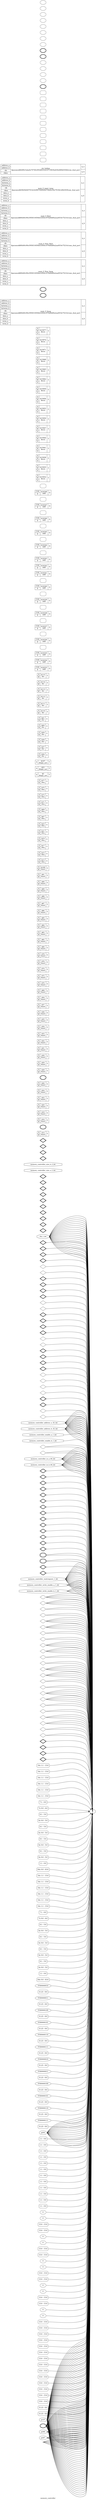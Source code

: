 digraph "memory_controller" {
label="memory_controller";
rankdir="LR";
remincross=true;
0n31 [ shape=octagon, label="clk_1_bit", color="black", fontcolor="black" ];
0n32 [ shape=diamond, label="main_0_Imag_address_a_6_bit", color="black", fontcolor="black" ];
0n33 [ shape=diamond, label="main_0_Imag_address_b_6_bit", color="black", fontcolor="black" ];
0n34 [ shape=diamond, label="main_0_Imag_in_a_16_bit", color="black", fontcolor="black" ];
0n35 [ shape=diamond, label="main_0_Imag_in_b_16_bit", color="black", fontcolor="black" ];
0n36 [ shape=diamond, label="main_0_Imag_out_a_16_bit", color="black", fontcolor="black" ];
0n37 [ shape=diamond, label="main_0_Imag_out_b_16_bit", color="black", fontcolor="black" ];
0n38 [ shape=diamond, label="main_0_Imag_write_enable_a_1_bit", color="black", fontcolor="black" ];
0n39 [ shape=diamond, label="main_0_Imag_write_enable_b_1_bit", color="black", fontcolor="black" ];
0n40 [ shape=diamond, label="main_0_New_Imag_address_a_6_bit", color="black", fontcolor="black" ];
0n41 [ shape=diamond, label="main_0_New_Imag_address_b_6_bit", color="black", fontcolor="black" ];
0n42 [ shape=diamond, label="main_0_New_Imag_in_a_16_bit", color="black", fontcolor="black" ];
0n43 [ shape=diamond, label="main_0_New_Imag_in_b_16_bit", color="black", fontcolor="black" ];
0n44 [ shape=diamond, label="main_0_New_Imag_out_a_16_bit", color="black", fontcolor="black" ];
0n45 [ shape=diamond, label="main_0_New_Imag_out_b_16_bit", color="black", fontcolor="black" ];
0n46 [ shape=diamond, label="main_0_New_Imag_write_enable_a_1_bit", color="black", fontcolor="black" ];
0n47 [ shape=diamond, label="main_0_New_Imag_write_enable_b_1_bit", color="black", fontcolor="black" ];
0n48 [ shape=diamond, label="main_0_New_Real_address_a_6_bit", color="black", fontcolor="black" ];
0n49 [ shape=diamond, label="main_0_New_Real_address_b_6_bit", color="black", fontcolor="black" ];
0n50 [ shape=diamond, label="main_0_New_Real_in_a_16_bit", color="black", fontcolor="black" ];
0n51 [ shape=diamond, label="main_0_New_Real_in_b_16_bit", color="black", fontcolor="black" ];
0n52 [ shape=diamond, label="main_0_New_Real_out_a_16_bit", color="black", fontcolor="black" ];
0n53 [ shape=diamond, label="main_0_New_Real_out_b_16_bit", color="black", fontcolor="black" ];
0n54 [ shape=diamond, label="main_0_New_Real_write_enable_a_1_bit", color="black", fontcolor="black" ];
0n55 [ shape=diamond, label="main_0_New_Real_write_enable_b_1_bit", color="black", fontcolor="black" ];
0n56 [ shape=diamond, label="main_0_Real_address_a_6_bit", color="black", fontcolor="black" ];
0n57 [ shape=diamond, label="main_0_Real_address_b_6_bit", color="black", fontcolor="black" ];
0n58 [ shape=diamond, label="main_0_Real_in_a_16_bit", color="black", fontcolor="black" ];
0n59 [ shape=diamond, label="main_0_Real_in_b_16_bit", color="black", fontcolor="black" ];
0n60 [ shape=diamond, label="main_0_Real_out_a_16_bit", color="black", fontcolor="black" ];
0n61 [ shape=diamond, label="main_0_Real_out_b_16_bit", color="black", fontcolor="black" ];
0n62 [ shape=diamond, label="main_0_Real_write_enable_a_1_bit", color="black", fontcolor="black" ];
0n63 [ shape=diamond, label="main_0_Real_write_enable_b_1_bit", color="black", fontcolor="black" ];
0n64 [ shape=diamond, label="main_0_input_temp_address_a_1_bit", color="black", fontcolor="black" ];
0n65 [ shape=diamond, label="main_0_input_temp_address_b_1_bit", color="black", fontcolor="black" ];
0n66 [ shape=diamond, label="main_0_input_temp_in_a_16_bit", color="black", fontcolor="black" ];
0n67 [ shape=diamond, label="main_0_input_temp_in_b_16_bit", color="black", fontcolor="black" ];
0n68 [ shape=diamond, label="main_0_input_temp_out_a_16_bit", color="black", fontcolor="black" ];
0n69 [ shape=diamond, label="main_0_input_temp_out_b_16_bit", color="black", fontcolor="black" ];
0n70 [ shape=diamond, label="main_0_input_temp_write_enable_a_1_bit", color="black", fontcolor="black" ];
0n71 [ shape=diamond, label="main_0_input_temp_write_enable_b_1_bit", color="black", fontcolor="black" ];
0n72 [ shape=octagon, label="memory_controller_address_a_32_bit", color="black", fontcolor="black" ];
0n73 [ shape=octagon, label="memory_controller_address_b_32_bit", color="black", fontcolor="black" ];
0n74 [ shape=octagon, label="memory_controller_enable_a_1_bit", color="black", fontcolor="black" ];
0n75 [ shape=octagon, label="memory_controller_enable_b_1_bit", color="black", fontcolor="black" ];
0n76 [ shape=diamond, label="memory_controller_enable_reg_a_1_bit", color="black", fontcolor="black" ];
0n77 [ shape=diamond, label="memory_controller_enable_reg_b_1_bit", color="black", fontcolor="black" ];
0n78 [ shape=octagon, label="memory_controller_in_a_64_bit", color="black", fontcolor="black" ];
0n79 [ shape=octagon, label="memory_controller_in_b_64_bit", color="black", fontcolor="black" ];
0n80 [ shape=diamond, label="memory_controller_main_0_Imag_out_a_16_bit", color="black", fontcolor="black" ];
0n81 [ shape=diamond, label="memory_controller_main_0_Imag_out_b_16_bit", color="black", fontcolor="black" ];
0n82 [ shape=diamond, label="memory_controller_main_0_New_Imag_out_a_16_bit", color="black", fontcolor="black" ];
0n83 [ shape=diamond, label="memory_controller_main_0_New_Imag_out_b_16_bit", color="black", fontcolor="black" ];
0n84 [ shape=diamond, label="memory_controller_main_0_New_Real_out_a_16_bit", color="black", fontcolor="black" ];
0n85 [ shape=diamond, label="memory_controller_main_0_New_Real_out_b_16_bit", color="black", fontcolor="black" ];
0n86 [ shape=diamond, label="memory_controller_main_0_Real_out_a_16_bit", color="black", fontcolor="black" ];
0n87 [ shape=diamond, label="memory_controller_main_0_Real_out_b_16_bit", color="black", fontcolor="black" ];
0n88 [ shape=diamond, label="memory_controller_main_0_input_temp_out_a_16_bit", color="black", fontcolor="black" ];
0n89 [ shape=diamond, label="memory_controller_main_0_input_temp_out_b_16_bit", color="black", fontcolor="black" ];
0n90 [ shape=diamond, label="memory_controller_out_a_64_bit", color="black", fontcolor="black" ];
0n91 [ shape=diamond, label="memory_controller_out_b_64_bit", color="black", fontcolor="black" ];
0n92 [ shape=diamond, label="memory_controller_out_prev_a_64_bit", color="black", fontcolor="black" ];
0n93 [ shape=diamond, label="memory_controller_out_prev_b_64_bit", color="black", fontcolor="black" ];
0n94 [ shape=octagon, label="memory_controller_out_reg_a_64_bit", color="black", fontcolor="black" ];
0n95 [ shape=octagon, label="memory_controller_out_reg_b_64_bit", color="black", fontcolor="black" ];
0n96 [ shape=diamond, label="memory_controller_sin_lookup_out_a_16_bit", color="black", fontcolor="black" ];
0n97 [ shape=diamond, label="memory_controller_sin_lookup_out_b_16_bit", color="black", fontcolor="black" ];
0n98 [ shape=octagon, label="memory_controller_size_a_2_bit", color="black", fontcolor="black" ];
0n99 [ shape=octagon, label="memory_controller_size_b_2_bit", color="black", fontcolor="black" ];
0n100 [ shape=octagon, label="memory_controller_waitrequest_1_bit", color="black", fontcolor="black" ];
0n101 [ shape=octagon, label="memory_controller_write_enable_a_1_bit", color="black", fontcolor="black" ];
0n102 [ shape=octagon, label="memory_controller_write_enable_b_1_bit", color="black", fontcolor="black" ];
0n103 [ shape=diamond, label="select_main_0_Imag_a_1_bit", color="black", fontcolor="black" ];
0n104 [ shape=diamond, label="select_main_0_Imag_b_1_bit", color="black", fontcolor="black" ];
0n105 [ shape=diamond, label="select_main_0_Imag_reg_a_2_bit", color="black", fontcolor="black" ];
0n106 [ shape=diamond, label="select_main_0_Imag_reg_b_2_bit", color="black", fontcolor="black" ];
0n107 [ shape=diamond, label="select_main_0_New_Imag_a_1_bit", color="black", fontcolor="black" ];
0n108 [ shape=diamond, label="select_main_0_New_Imag_b_1_bit", color="black", fontcolor="black" ];
0n109 [ shape=diamond, label="select_main_0_New_Imag_reg_a_2_bit", color="black", fontcolor="black" ];
0n110 [ shape=diamond, label="select_main_0_New_Imag_reg_b_2_bit", color="black", fontcolor="black" ];
0n111 [ shape=diamond, label="select_main_0_New_Real_a_1_bit", color="black", fontcolor="black" ];
0n112 [ shape=diamond, label="select_main_0_New_Real_b_1_bit", color="black", fontcolor="black" ];
0n113 [ shape=diamond, label="select_main_0_New_Real_reg_a_2_bit", color="black", fontcolor="black" ];
0n114 [ shape=diamond, label="select_main_0_New_Real_reg_b_2_bit", color="black", fontcolor="black" ];
0n115 [ shape=diamond, label="select_main_0_Real_a_1_bit", color="black", fontcolor="black" ];
0n116 [ shape=diamond, label="select_main_0_Real_b_1_bit", color="black", fontcolor="black" ];
0n117 [ shape=diamond, label="select_main_0_Real_reg_a_2_bit", color="black", fontcolor="black" ];
0n118 [ shape=diamond, label="select_main_0_Real_reg_b_2_bit", color="black", fontcolor="black" ];
0n119 [ shape=diamond, label="select_main_0_input_temp_a_1_bit", color="black", fontcolor="black" ];
0n120 [ shape=diamond, label="select_main_0_input_temp_b_1_bit", color="black", fontcolor="black" ];
0n121 [ shape=diamond, label="select_main_0_input_temp_reg_a_2_bit", color="black", fontcolor="black" ];
0n122 [ shape=diamond, label="select_main_0_input_temp_reg_b_2_bit", color="black", fontcolor="black" ];
0n123 [ shape=diamond, label="select_sin_lookup_a_1_bit", color="black", fontcolor="black" ];
0n124 [ shape=diamond, label="select_sin_lookup_b_1_bit", color="black", fontcolor="black" ];
0n125 [ shape=diamond, label="select_sin_lookup_reg_a_2_bit", color="black", fontcolor="black" ];
0n126 [ shape=diamond, label="select_sin_lookup_reg_b_2_bit", color="black", fontcolor="black" ];
0n127 [ shape=diamond, label="sin_lookup_address_a_7_bit", color="black", fontcolor="black" ];
0n128 [ shape=diamond, label="sin_lookup_address_b_7_bit", color="black", fontcolor="black" ];
0n129 [ shape=diamond, label="sin_lookup_in_a_16_bit", color="black", fontcolor="black" ];
0n130 [ shape=diamond, label="sin_lookup_in_b_16_bit", color="black", fontcolor="black" ];
0n131 [ shape=diamond, label="sin_lookup_out_a_16_bit", color="black", fontcolor="black" ];
0n132 [ shape=diamond, label="sin_lookup_out_b_16_bit", color="black", fontcolor="black" ];
0n133 [ shape=diamond, label="tag_a_9_bit", color="black", fontcolor="black" ];
0n134 [ shape=diamond, label="tag_b_9_bit", color="black", fontcolor="black" ];
0c138 [ shape=record, label="{{<0p135> A|<0p136> B}|$14\n$and|{<0p137> Y}}" ];
0x0 [ shape=record, style=rounded, label="<0s15> 16x 1:1 - 15:0 " ];
0x0:e -> 0c138:0p135:w [arrowhead=odiamond, arrowtail=odiamond, dir=both, color="black", style="setlinewidth(3)", label=""];
0c139 [ shape=record, label="{{<0p135> A|<0p136> B}|$16\n$and|{<0p137> Y}}" ];
0x1 [ shape=record, style=rounded, label="<0s15> 16x 1:1 - 15:0 " ];
0x1:e -> 0c139:0p135:w [arrowhead=odiamond, arrowtail=odiamond, dir=both, color="black", style="setlinewidth(3)", label=""];
0c140 [ shape=record, label="{{<0p135> A|<0p136> B}|$18\n$and|{<0p137> Y}}" ];
0x2 [ shape=record, style=rounded, label="<0s15> 16x 1:1 - 15:0 " ];
0x2:e -> 0c140:0p135:w [arrowhead=odiamond, arrowtail=odiamond, dir=both, color="black", style="setlinewidth(3)", label=""];
0c141 [ shape=record, label="{{<0p135> A|<0p136> B}|$20\n$and|{<0p137> Y}}" ];
0x3 [ shape=record, style=rounded, label="<0s15> 16x 1:1 - 15:0 " ];
0x3:e -> 0c141:0p135:w [arrowhead=odiamond, arrowtail=odiamond, dir=both, color="black", style="setlinewidth(3)", label=""];
0c142 [ shape=record, label="{{<0p135> A|<0p136> B}|$22\n$and|{<0p137> Y}}" ];
0x4 [ shape=record, style=rounded, label="<0s15> 16x 1:1 - 15:0 " ];
0x4:e -> 0c142:0p135:w [arrowhead=odiamond, arrowtail=odiamond, dir=both, color="black", style="setlinewidth(3)", label=""];
0c143 [ shape=record, label="{{<0p135> A|<0p136> B}|$24\n$and|{<0p137> Y}}" ];
0x5 [ shape=record, style=rounded, label="<0s15> 16x 1:1 - 15:0 " ];
0x5:e -> 0c143:0p135:w [arrowhead=odiamond, arrowtail=odiamond, dir=both, color="black", style="setlinewidth(3)", label=""];
0c144 [ shape=record, label="{{<0p135> A|<0p136> B}|$26\n$and|{<0p137> Y}}" ];
0x6 [ shape=record, style=rounded, label="<0s0> 7:1 - 6:0 " ];
0x6:e -> 0c144:0p135:w [arrowhead=odiamond, arrowtail=odiamond, dir=both, color="black", style="setlinewidth(3)", label=""];
0x7 [ shape=record, style=rounded, label="<0s6> 7x 0:0 - 6:0 " ];
0x7:e -> 0c144:0p136:w [arrowhead=odiamond, arrowtail=odiamond, dir=both, color="black", style="setlinewidth(3)", label=""];
0c145 [ shape=record, label="{{<0p135> A|<0p136> B}|$28\n$and|{<0p137> Y}}" ];
0x8 [ shape=record, style=rounded, label="<0s0> 6:1 - 5:0 " ];
0x8:e -> 0c145:0p135:w [arrowhead=odiamond, arrowtail=odiamond, dir=both, color="black", style="setlinewidth(3)", label=""];
0x9 [ shape=record, style=rounded, label="<0s5> 6x 0:0 - 5:0 " ];
0x9:e -> 0c145:0p136:w [arrowhead=odiamond, arrowtail=odiamond, dir=both, color="black", style="setlinewidth(3)", label=""];
0c146 [ shape=record, label="{{<0p135> A|<0p136> B}|$29\n$and|{<0p137> Y}}" ];
0c147 [ shape=record, label="{{<0p135> A|<0p136> B}|$30\n$and|{<0p137> Y}}" ];
0x10 [ shape=record, style=rounded, label="<0s0> 6:1 - 5:0 " ];
0x10:e -> 0c147:0p135:w [arrowhead=odiamond, arrowtail=odiamond, dir=both, color="black", style="setlinewidth(3)", label=""];
0x11 [ shape=record, style=rounded, label="<0s5> 6x 0:0 - 5:0 " ];
0x11:e -> 0c147:0p136:w [arrowhead=odiamond, arrowtail=odiamond, dir=both, color="black", style="setlinewidth(3)", label=""];
0c148 [ shape=record, label="{{<0p135> A|<0p136> B}|$31\n$and|{<0p137> Y}}" ];
0c149 [ shape=record, label="{{<0p135> A|<0p136> B}|$32\n$and|{<0p137> Y}}" ];
0x12 [ shape=record, style=rounded, label="<0s0> 6:1 - 5:0 " ];
0x12:e -> 0c149:0p135:w [arrowhead=odiamond, arrowtail=odiamond, dir=both, color="black", style="setlinewidth(3)", label=""];
0x13 [ shape=record, style=rounded, label="<0s5> 6x 0:0 - 5:0 " ];
0x13:e -> 0c149:0p136:w [arrowhead=odiamond, arrowtail=odiamond, dir=both, color="black", style="setlinewidth(3)", label=""];
0c150 [ shape=record, label="{{<0p135> A|<0p136> B}|$33\n$and|{<0p137> Y}}" ];
0c151 [ shape=record, label="{{<0p135> A|<0p136> B}|$34\n$and|{<0p137> Y}}" ];
0x14 [ shape=record, style=rounded, label="<0s0> 6:1 - 5:0 " ];
0x14:e -> 0c151:0p135:w [arrowhead=odiamond, arrowtail=odiamond, dir=both, color="black", style="setlinewidth(3)", label=""];
0x15 [ shape=record, style=rounded, label="<0s5> 6x 0:0 - 5:0 " ];
0x15:e -> 0c151:0p136:w [arrowhead=odiamond, arrowtail=odiamond, dir=both, color="black", style="setlinewidth(3)", label=""];
0c152 [ shape=record, label="{{<0p135> A|<0p136> B}|$35\n$and|{<0p137> Y}}" ];
0c153 [ shape=record, label="{{<0p135> A|<0p136> B}|$36\n$and|{<0p137> Y}}" ];
0x16 [ shape=record, style=rounded, label="<0s0> 1:1 - 0:0 " ];
0x16:e -> 0c153:0p135:w [arrowhead=odiamond, arrowtail=odiamond, dir=both, color="black", label=""];
0c154 [ shape=record, label="{{<0p135> A|<0p136> B}|$37\n$and|{<0p137> Y}}" ];
0c155 [ shape=record, label="{{<0p135> A|<0p136> B}|$54\n$and|{<0p137> Y}}" ];
0x17 [ shape=record, style=rounded, label="<0s63> 64x 0:0 - 63:0 " ];
0x17:e -> 0c155:0p136:w [arrowhead=odiamond, arrowtail=odiamond, dir=both, color="black", style="setlinewidth(3)", label=""];
0c156 [ shape=record, label="{{<0p135> A|<0p136> B}|$68\n$and|{<0p137> Y}}" ];
0x18 [ shape=record, style=rounded, label="<0s15> 16x 1:1 - 15:0 " ];
0x18:e -> 0c156:0p135:w [arrowhead=odiamond, arrowtail=odiamond, dir=both, color="black", style="setlinewidth(3)", label=""];
0c157 [ shape=record, label="{{<0p135> A|<0p136> B}|$70\n$and|{<0p137> Y}}" ];
0x19 [ shape=record, style=rounded, label="<0s15> 16x 1:1 - 15:0 " ];
0x19:e -> 0c157:0p135:w [arrowhead=odiamond, arrowtail=odiamond, dir=both, color="black", style="setlinewidth(3)", label=""];
0c158 [ shape=record, label="{{<0p135> A|<0p136> B}|$72\n$and|{<0p137> Y}}" ];
0x20 [ shape=record, style=rounded, label="<0s15> 16x 1:1 - 15:0 " ];
0x20:e -> 0c158:0p135:w [arrowhead=odiamond, arrowtail=odiamond, dir=both, color="black", style="setlinewidth(3)", label=""];
0c159 [ shape=record, label="{{<0p135> A|<0p136> B}|$74\n$and|{<0p137> Y}}" ];
0x21 [ shape=record, style=rounded, label="<0s15> 16x 1:1 - 15:0 " ];
0x21:e -> 0c159:0p135:w [arrowhead=odiamond, arrowtail=odiamond, dir=both, color="black", style="setlinewidth(3)", label=""];
0c160 [ shape=record, label="{{<0p135> A|<0p136> B}|$76\n$and|{<0p137> Y}}" ];
0x22 [ shape=record, style=rounded, label="<0s15> 16x 1:1 - 15:0 " ];
0x22:e -> 0c160:0p135:w [arrowhead=odiamond, arrowtail=odiamond, dir=both, color="black", style="setlinewidth(3)", label=""];
0c161 [ shape=record, label="{{<0p135> A|<0p136> B}|$78\n$and|{<0p137> Y}}" ];
0x23 [ shape=record, style=rounded, label="<0s15> 16x 1:1 - 15:0 " ];
0x23:e -> 0c161:0p135:w [arrowhead=odiamond, arrowtail=odiamond, dir=both, color="black", style="setlinewidth(3)", label=""];
0c162 [ shape=record, label="{{<0p135> A|<0p136> B}|$80\n$and|{<0p137> Y}}" ];
0x24 [ shape=record, style=rounded, label="<0s0> 7:1 - 6:0 " ];
0x24:e -> 0c162:0p135:w [arrowhead=odiamond, arrowtail=odiamond, dir=both, color="black", style="setlinewidth(3)", label=""];
0x25 [ shape=record, style=rounded, label="<0s6> 7x 0:0 - 6:0 " ];
0x25:e -> 0c162:0p136:w [arrowhead=odiamond, arrowtail=odiamond, dir=both, color="black", style="setlinewidth(3)", label=""];
0c163 [ shape=record, label="{{<0p135> A|<0p136> B}|$82\n$and|{<0p137> Y}}" ];
0x26 [ shape=record, style=rounded, label="<0s0> 6:1 - 5:0 " ];
0x26:e -> 0c163:0p135:w [arrowhead=odiamond, arrowtail=odiamond, dir=both, color="black", style="setlinewidth(3)", label=""];
0x27 [ shape=record, style=rounded, label="<0s5> 6x 0:0 - 5:0 " ];
0x27:e -> 0c163:0p136:w [arrowhead=odiamond, arrowtail=odiamond, dir=both, color="black", style="setlinewidth(3)", label=""];
0c164 [ shape=record, label="{{<0p135> A|<0p136> B}|$83\n$and|{<0p137> Y}}" ];
0c165 [ shape=record, label="{{<0p135> A|<0p136> B}|$84\n$and|{<0p137> Y}}" ];
0x28 [ shape=record, style=rounded, label="<0s0> 6:1 - 5:0 " ];
0x28:e -> 0c165:0p135:w [arrowhead=odiamond, arrowtail=odiamond, dir=both, color="black", style="setlinewidth(3)", label=""];
0x29 [ shape=record, style=rounded, label="<0s5> 6x 0:0 - 5:0 " ];
0x29:e -> 0c165:0p136:w [arrowhead=odiamond, arrowtail=odiamond, dir=both, color="black", style="setlinewidth(3)", label=""];
0c166 [ shape=record, label="{{<0p135> A|<0p136> B}|$85\n$and|{<0p137> Y}}" ];
0c167 [ shape=record, label="{{<0p135> A|<0p136> B}|$86\n$and|{<0p137> Y}}" ];
0x30 [ shape=record, style=rounded, label="<0s0> 6:1 - 5:0 " ];
0x30:e -> 0c167:0p135:w [arrowhead=odiamond, arrowtail=odiamond, dir=both, color="black", style="setlinewidth(3)", label=""];
0x31 [ shape=record, style=rounded, label="<0s5> 6x 0:0 - 5:0 " ];
0x31:e -> 0c167:0p136:w [arrowhead=odiamond, arrowtail=odiamond, dir=both, color="black", style="setlinewidth(3)", label=""];
0c168 [ shape=record, label="{{<0p135> A|<0p136> B}|$87\n$and|{<0p137> Y}}" ];
0c169 [ shape=record, label="{{<0p135> A|<0p136> B}|$88\n$and|{<0p137> Y}}" ];
0x32 [ shape=record, style=rounded, label="<0s0> 6:1 - 5:0 " ];
0x32:e -> 0c169:0p135:w [arrowhead=odiamond, arrowtail=odiamond, dir=both, color="black", style="setlinewidth(3)", label=""];
0x33 [ shape=record, style=rounded, label="<0s5> 6x 0:0 - 5:0 " ];
0x33:e -> 0c169:0p136:w [arrowhead=odiamond, arrowtail=odiamond, dir=both, color="black", style="setlinewidth(3)", label=""];
0c170 [ shape=record, label="{{<0p135> A|<0p136> B}|$89\n$and|{<0p137> Y}}" ];
0c171 [ shape=record, label="{{<0p135> A|<0p136> B}|$90\n$and|{<0p137> Y}}" ];
0x34 [ shape=record, style=rounded, label="<0s0> 1:1 - 0:0 " ];
0x34:e -> 0c171:0p135:w [arrowhead=odiamond, arrowtail=odiamond, dir=both, color="black", label=""];
0c172 [ shape=record, label="{{<0p135> A|<0p136> B}|$91\n$and|{<0p137> Y}}" ];
0c173 [ shape=record, label="{{<0p135> A|<0p136> B}|$108\n$and|{<0p137> Y}}" ];
0x35 [ shape=record, style=rounded, label="<0s63> 64x 0:0 - 63:0 " ];
0x35:e -> 0c173:0p136:w [arrowhead=odiamond, arrowtail=odiamond, dir=both, color="black", style="setlinewidth(3)", label=""];
0v37 [ label="9'000000010" ];
0c174 [ shape=record, label="{{<0p135> A|<0p136> B}|$13\n$eq|{<0p137> Y}}" ];
0x36 [ shape=record, style=rounded, label="<0s0> 31:23 - 8:0 " ];
0x36:e -> 0c174:0p135:w [arrowhead=odiamond, arrowtail=odiamond, dir=both, color="black", style="setlinewidth(3)", label=""];
0v39 [ label="9'000000011" ];
0c175 [ shape=record, label="{{<0p135> A|<0p136> B}|$15\n$eq|{<0p137> Y}}" ];
0x38 [ shape=record, style=rounded, label="<0s0> 31:23 - 8:0 " ];
0x38:e -> 0c175:0p135:w [arrowhead=odiamond, arrowtail=odiamond, dir=both, color="black", style="setlinewidth(3)", label=""];
0v41 [ label="9'000000100" ];
0c176 [ shape=record, label="{{<0p135> A|<0p136> B}|$17\n$eq|{<0p137> Y}}" ];
0x40 [ shape=record, style=rounded, label="<0s0> 31:23 - 8:0 " ];
0x40:e -> 0c176:0p135:w [arrowhead=odiamond, arrowtail=odiamond, dir=both, color="black", style="setlinewidth(3)", label=""];
0v43 [ label="9'000000101" ];
0c177 [ shape=record, label="{{<0p135> A|<0p136> B}|$19\n$eq|{<0p137> Y}}" ];
0x42 [ shape=record, style=rounded, label="<0s0> 31:23 - 8:0 " ];
0x42:e -> 0c177:0p135:w [arrowhead=odiamond, arrowtail=odiamond, dir=both, color="black", style="setlinewidth(3)", label=""];
0v45 [ label="9'000000110" ];
0c178 [ shape=record, label="{{<0p135> A|<0p136> B}|$21\n$eq|{<0p137> Y}}" ];
0x44 [ shape=record, style=rounded, label="<0s0> 31:23 - 8:0 " ];
0x44:e -> 0c178:0p135:w [arrowhead=odiamond, arrowtail=odiamond, dir=both, color="black", style="setlinewidth(3)", label=""];
0v47 [ label="9'000000111" ];
0c179 [ shape=record, label="{{<0p135> A|<0p136> B}|$23\n$eq|{<0p137> Y}}" ];
0x46 [ shape=record, style=rounded, label="<0s0> 31:23 - 8:0 " ];
0x46:e -> 0c179:0p135:w [arrowhead=odiamond, arrowtail=odiamond, dir=both, color="black", style="setlinewidth(3)", label=""];
0v49 [ label="9'000000010" ];
0c180 [ shape=record, label="{{<0p135> A|<0p136> B}|$67\n$eq|{<0p137> Y}}" ];
0x48 [ shape=record, style=rounded, label="<0s0> 31:23 - 8:0 " ];
0x48:e -> 0c180:0p135:w [arrowhead=odiamond, arrowtail=odiamond, dir=both, color="black", style="setlinewidth(3)", label=""];
0v51 [ label="9'000000011" ];
0c181 [ shape=record, label="{{<0p135> A|<0p136> B}|$69\n$eq|{<0p137> Y}}" ];
0x50 [ shape=record, style=rounded, label="<0s0> 31:23 - 8:0 " ];
0x50:e -> 0c181:0p135:w [arrowhead=odiamond, arrowtail=odiamond, dir=both, color="black", style="setlinewidth(3)", label=""];
0v53 [ label="9'000000100" ];
0c182 [ shape=record, label="{{<0p135> A|<0p136> B}|$71\n$eq|{<0p137> Y}}" ];
0x52 [ shape=record, style=rounded, label="<0s0> 31:23 - 8:0 " ];
0x52:e -> 0c182:0p135:w [arrowhead=odiamond, arrowtail=odiamond, dir=both, color="black", style="setlinewidth(3)", label=""];
0v55 [ label="9'000000101" ];
0c183 [ shape=record, label="{{<0p135> A|<0p136> B}|$73\n$eq|{<0p137> Y}}" ];
0x54 [ shape=record, style=rounded, label="<0s0> 31:23 - 8:0 " ];
0x54:e -> 0c183:0p135:w [arrowhead=odiamond, arrowtail=odiamond, dir=both, color="black", style="setlinewidth(3)", label=""];
0v57 [ label="9'000000110" ];
0c184 [ shape=record, label="{{<0p135> A|<0p136> B}|$75\n$eq|{<0p137> Y}}" ];
0x56 [ shape=record, style=rounded, label="<0s0> 31:23 - 8:0 " ];
0x56:e -> 0c184:0p135:w [arrowhead=odiamond, arrowtail=odiamond, dir=both, color="black", style="setlinewidth(3)", label=""];
0v59 [ label="9'000000111" ];
0c185 [ shape=record, label="{{<0p135> A|<0p136> B}|$77\n$eq|{<0p137> Y}}" ];
0x58 [ shape=record, style=rounded, label="<0s0> 31:23 - 8:0 " ];
0x58:e -> 0c185:0p135:w [arrowhead=odiamond, arrowtail=odiamond, dir=both, color="black", style="setlinewidth(3)", label=""];
0c186 [ shape=record, label="{{<0p135> A}|$3\n$logic_not|{<0p137> Y}}" ];
0c187 [ shape=record, label="{{<0p135> A}|$53\n$logic_not|{<0p137> Y}}" ];
0c188 [ shape=record, label="{{<0p135> A}|$107\n$logic_not|{<0p137> Y}}" ];
0c189 [ shape=record, label="{{<0p135> A|<0p136> B}|$56\n$or|{<0p137> Y}}" ];
0c190 [ shape=record, label="{{<0p135> A|<0p136> B}|$57\n$or|{<0p137> Y}}" ];
0c191 [ shape=record, label="{{<0p135> A|<0p136> B}|$58\n$or|{<0p137> Y}}" ];
0c192 [ shape=record, label="{{<0p135> A|<0p136> B}|$59\n$or|{<0p137> Y}}" ];
0c193 [ shape=record, label="{{<0p135> A|<0p136> B}|$60\n$or|{<0p137> Y}}" ];
0c194 [ shape=record, label="{{<0p135> A|<0p136> B}|$61\n$or|{<0p137> Y}}" ];
0c195 [ shape=record, label="{{<0p135> A|<0p136> B}|$110\n$or|{<0p137> Y}}" ];
0c196 [ shape=record, label="{{<0p135> A|<0p136> B}|$111\n$or|{<0p137> Y}}" ];
0c197 [ shape=record, label="{{<0p135> A|<0p136> B}|$112\n$or|{<0p137> Y}}" ];
0c198 [ shape=record, label="{{<0p135> A|<0p136> B}|$113\n$or|{<0p137> Y}}" ];
0c199 [ shape=record, label="{{<0p135> A|<0p136> B}|$114\n$or|{<0p137> Y}}" ];
0c200 [ shape=record, label="{{<0p135> A|<0p136> B}|$115\n$or|{<0p137> Y}}" ];
0c204 [ shape=record, label="{{<0p201> CLK|<0p202> D}|$16333\n$dff|{<0p203> Q}}" ];
0c205 [ shape=record, label="{{<0p201> CLK|<0p202> D}|$16334\n$dff|{<0p203> Q}}" ];
0c206 [ shape=record, label="{{<0p201> CLK|<0p202> D}|$16335\n$dff|{<0p203> Q}}" ];
0x60 [ shape=record, style=rounded, label="<0s0> 0:0 - 1:1 " ];
0c206:0p203:e -> 0x60:w [arrowhead=odiamond, arrowtail=odiamond, dir=both, color="black", label=""];
0c207 [ shape=record, label="{{<0p201> CLK|<0p202> D}|$16336\n$dff|{<0p203> Q}}" ];
0x61 [ shape=record, style=rounded, label="<0s0> 0:0 - 1:1 " ];
0c207:0p203:e -> 0x61:w [arrowhead=odiamond, arrowtail=odiamond, dir=both, color="black", label=""];
0c208 [ shape=record, label="{{<0p201> CLK|<0p202> D}|$16337\n$dff|{<0p203> Q}}" ];
0x62 [ shape=record, style=rounded, label="<0s0> 0:0 - 1:1 " ];
0c208:0p203:e -> 0x62:w [arrowhead=odiamond, arrowtail=odiamond, dir=both, color="black", label=""];
0c209 [ shape=record, label="{{<0p201> CLK|<0p202> D}|$16338\n$dff|{<0p203> Q}}" ];
0x63 [ shape=record, style=rounded, label="<0s0> 0:0 - 1:1 " ];
0c209:0p203:e -> 0x63:w [arrowhead=odiamond, arrowtail=odiamond, dir=both, color="black", label=""];
0c210 [ shape=record, label="{{<0p201> CLK|<0p202> D}|$16339\n$dff|{<0p203> Q}}" ];
0x64 [ shape=record, style=rounded, label="<0s0> 0:0 - 1:1 " ];
0c210:0p203:e -> 0x64:w [arrowhead=odiamond, arrowtail=odiamond, dir=both, color="black", label=""];
0c211 [ shape=record, label="{{<0p201> CLK|<0p202> D}|$16340\n$dff|{<0p203> Q}}" ];
0x65 [ shape=record, style=rounded, label="<0s0> 0:0 - 1:1 " ];
0c211:0p203:e -> 0x65:w [arrowhead=odiamond, arrowtail=odiamond, dir=both, color="black", label=""];
0c212 [ shape=record, label="{{<0p201> CLK|<0p202> D}|$16341\n$dff|{<0p203> Q}}" ];
0c213 [ shape=record, label="{{<0p201> CLK|<0p202> D}|$16342\n$dff|{<0p203> Q}}" ];
0c214 [ shape=record, label="{{<0p201> CLK|<0p202> D}|$16343\n$dff|{<0p203> Q}}" ];
0x66 [ shape=record, style=rounded, label="<0s0> 0:0 - 1:1 " ];
0c214:0p203:e -> 0x66:w [arrowhead=odiamond, arrowtail=odiamond, dir=both, color="black", label=""];
0c215 [ shape=record, label="{{<0p201> CLK|<0p202> D}|$16344\n$dff|{<0p203> Q}}" ];
0x67 [ shape=record, style=rounded, label="<0s0> 0:0 - 1:1 " ];
0c215:0p203:e -> 0x67:w [arrowhead=odiamond, arrowtail=odiamond, dir=both, color="black", label=""];
0c216 [ shape=record, label="{{<0p201> CLK|<0p202> D}|$16345\n$dff|{<0p203> Q}}" ];
0x68 [ shape=record, style=rounded, label="<0s0> 0:0 - 1:1 " ];
0c216:0p203:e -> 0x68:w [arrowhead=odiamond, arrowtail=odiamond, dir=both, color="black", label=""];
0c217 [ shape=record, label="{{<0p201> CLK|<0p202> D}|$16346\n$dff|{<0p203> Q}}" ];
0x69 [ shape=record, style=rounded, label="<0s0> 0:0 - 1:1 " ];
0c217:0p203:e -> 0x69:w [arrowhead=odiamond, arrowtail=odiamond, dir=both, color="black", label=""];
0c218 [ shape=record, label="{{<0p201> CLK|<0p202> D}|$16347\n$dff|{<0p203> Q}}" ];
0x70 [ shape=record, style=rounded, label="<0s0> 0:0 - 1:1 " ];
0c218:0p203:e -> 0x70:w [arrowhead=odiamond, arrowtail=odiamond, dir=both, color="black", label=""];
0c219 [ shape=record, label="{{<0p201> CLK|<0p202> D}|$16348\n$dff|{<0p203> Q}}" ];
0x71 [ shape=record, style=rounded, label="<0s0> 0:0 - 1:1 " ];
0c219:0p203:e -> 0x71:w [arrowhead=odiamond, arrowtail=odiamond, dir=both, color="black", label=""];
0c221 [ shape=record, label="{{<0p135> A|<0p136> B|<0p220> S}|$15932\n$mux|{<0p137> Y}}" ];
0c222 [ shape=record, label="{{<0p135> A|<0p136> B|<0p220> S}|$15935\n$mux|{<0p137> Y}}" ];
0c223 [ shape=record, label="{{<0p135> A|<0p136> B|<0p220> S}|$15938\n$mux|{<0p137> Y}}" ];
0x72 [ shape=record, style=rounded, label="<0s0> 1:1 - 0:0 " ];
0x72:e -> 0c223:0p136:w [arrowhead=odiamond, arrowtail=odiamond, dir=both, color="black", label=""];
0c224 [ shape=record, label="{{<0p135> A|<0p136> B|<0p220> S}|$15941\n$mux|{<0p137> Y}}" ];
0x73 [ shape=record, style=rounded, label="<0s0> 1:1 - 0:0 " ];
0x73:e -> 0c224:0p136:w [arrowhead=odiamond, arrowtail=odiamond, dir=both, color="black", label=""];
0c225 [ shape=record, label="{{<0p135> A|<0p136> B|<0p220> S}|$15944\n$mux|{<0p137> Y}}" ];
0x74 [ shape=record, style=rounded, label="<0s0> 1:1 - 0:0 " ];
0x74:e -> 0c225:0p136:w [arrowhead=odiamond, arrowtail=odiamond, dir=both, color="black", label=""];
0c226 [ shape=record, label="{{<0p135> A|<0p136> B|<0p220> S}|$15947\n$mux|{<0p137> Y}}" ];
0x75 [ shape=record, style=rounded, label="<0s0> 1:1 - 0:0 " ];
0x75:e -> 0c226:0p136:w [arrowhead=odiamond, arrowtail=odiamond, dir=both, color="black", label=""];
0c227 [ shape=record, label="{{<0p135> A|<0p136> B|<0p220> S}|$15950\n$mux|{<0p137> Y}}" ];
0x76 [ shape=record, style=rounded, label="<0s0> 1:1 - 0:0 " ];
0x76:e -> 0c227:0p136:w [arrowhead=odiamond, arrowtail=odiamond, dir=both, color="black", label=""];
0c228 [ shape=record, label="{{<0p135> A|<0p136> B|<0p220> S}|$15953\n$mux|{<0p137> Y}}" ];
0x77 [ shape=record, style=rounded, label="<0s0> 1:1 - 0:0 " ];
0x77:e -> 0c228:0p136:w [arrowhead=odiamond, arrowtail=odiamond, dir=both, color="black", label=""];
0c229 [ shape=record, label="{{<0p135> A|<0p136> B|<0p220> S}|$15956\n$mux|{<0p137> Y}}" ];
0c230 [ shape=record, label="{{<0p135> A|<0p136> B|<0p220> S}|$15959\n$mux|{<0p137> Y}}" ];
0c231 [ shape=record, label="{{<0p135> A|<0p136> B|<0p220> S}|$15962\n$mux|{<0p137> Y}}" ];
0x78 [ shape=record, style=rounded, label="<0s0> 1:1 - 0:0 " ];
0x78:e -> 0c231:0p136:w [arrowhead=odiamond, arrowtail=odiamond, dir=both, color="black", label=""];
0c232 [ shape=record, label="{{<0p135> A|<0p136> B|<0p220> S}|$15965\n$mux|{<0p137> Y}}" ];
0x79 [ shape=record, style=rounded, label="<0s0> 1:1 - 0:0 " ];
0x79:e -> 0c232:0p136:w [arrowhead=odiamond, arrowtail=odiamond, dir=both, color="black", label=""];
0c233 [ shape=record, label="{{<0p135> A|<0p136> B|<0p220> S}|$15968\n$mux|{<0p137> Y}}" ];
0x80 [ shape=record, style=rounded, label="<0s0> 1:1 - 0:0 " ];
0x80:e -> 0c233:0p136:w [arrowhead=odiamond, arrowtail=odiamond, dir=both, color="black", label=""];
0c234 [ shape=record, label="{{<0p135> A|<0p136> B|<0p220> S}|$15971\n$mux|{<0p137> Y}}" ];
0x81 [ shape=record, style=rounded, label="<0s0> 1:1 - 0:0 " ];
0x81:e -> 0c234:0p136:w [arrowhead=odiamond, arrowtail=odiamond, dir=both, color="black", label=""];
0c235 [ shape=record, label="{{<0p135> A|<0p136> B|<0p220> S}|$15974\n$mux|{<0p137> Y}}" ];
0x82 [ shape=record, style=rounded, label="<0s0> 1:1 - 0:0 " ];
0x82:e -> 0c235:0p136:w [arrowhead=odiamond, arrowtail=odiamond, dir=both, color="black", label=""];
0c236 [ shape=record, label="{{<0p135> A|<0p136> B|<0p220> S}|$15977\n$mux|{<0p137> Y}}" ];
0x83 [ shape=record, style=rounded, label="<0s0> 1:1 - 0:0 " ];
0x83:e -> 0c236:0p136:w [arrowhead=odiamond, arrowtail=odiamond, dir=both, color="black", label=""];
0v84 [ label="1'1" ];
0v85 [ label="1'1" ];
0c248 [ shape=record, label="{{<0p237> address_a|<0p238> address_b|<0p239> byteena_a|<0p240> byteena_b|<0p31> clk|<0p241> clken|<0p242> data_a|<0p243> data_b|<0p244> wren_a|<0p245> wren_b}|main_0_Imag\n$paramod$80d40c90e3958310f30b41850e1976d0b80a2aa0f10e75214c\\ram_dual_port|{<0p246> q_a|<0p247> q_b}}" ];
0x86 [ shape=record, style=rounded, label="<0s0> 15:0 - 15:0 " ];
0x86:e -> 0c248:0p242:w [arrowhead=odiamond, arrowtail=odiamond, dir=both, color="black", style="setlinewidth(3)", label=""];
0x87 [ shape=record, style=rounded, label="<0s0> 15:0 - 15:0 " ];
0x87:e -> 0c248:0p243:w [arrowhead=odiamond, arrowtail=odiamond, dir=both, color="black", style="setlinewidth(3)", label=""];
0v88 [ label="1'1" ];
0v89 [ label="1'1" ];
0c249 [ shape=record, label="{{<0p237> address_a|<0p238> address_b|<0p239> byteena_a|<0p240> byteena_b|<0p31> clk|<0p241> clken|<0p242> data_a|<0p243> data_b|<0p244> wren_a|<0p245> wren_b}|main_0_New_Imag\n$paramod$80d40c90e3958310f30b41850e1976d0b80a2aa0f10e75214c\\ram_dual_port|{<0p246> q_a|<0p247> q_b}}" ];
0x90 [ shape=record, style=rounded, label="<0s0> 15:0 - 15:0 " ];
0x90:e -> 0c249:0p242:w [arrowhead=odiamond, arrowtail=odiamond, dir=both, color="black", style="setlinewidth(3)", label=""];
0x91 [ shape=record, style=rounded, label="<0s0> 15:0 - 15:0 " ];
0x91:e -> 0c249:0p243:w [arrowhead=odiamond, arrowtail=odiamond, dir=both, color="black", style="setlinewidth(3)", label=""];
0v92 [ label="1'1" ];
0v93 [ label="1'1" ];
0c250 [ shape=record, label="{{<0p237> address_a|<0p238> address_b|<0p239> byteena_a|<0p240> byteena_b|<0p31> clk|<0p241> clken|<0p242> data_a|<0p243> data_b|<0p244> wren_a|<0p245> wren_b}|main_0_New_Real\n$paramod$80d40c90e3958310f30b41850e1976d0b80a2aa0f10e75214c\\ram_dual_port|{<0p246> q_a|<0p247> q_b}}" ];
0x94 [ shape=record, style=rounded, label="<0s0> 15:0 - 15:0 " ];
0x94:e -> 0c250:0p242:w [arrowhead=odiamond, arrowtail=odiamond, dir=both, color="black", style="setlinewidth(3)", label=""];
0x95 [ shape=record, style=rounded, label="<0s0> 15:0 - 15:0 " ];
0x95:e -> 0c250:0p243:w [arrowhead=odiamond, arrowtail=odiamond, dir=both, color="black", style="setlinewidth(3)", label=""];
0v96 [ label="1'1" ];
0v97 [ label="1'1" ];
0c251 [ shape=record, label="{{<0p237> address_a|<0p238> address_b|<0p239> byteena_a|<0p240> byteena_b|<0p31> clk|<0p241> clken|<0p242> data_a|<0p243> data_b|<0p244> wren_a|<0p245> wren_b}|main_0_Real\n$paramod$80d40c90e3958310f30b41850e1976d0b80a2aa0f10e75214c\\ram_dual_port|{<0p246> q_a|<0p247> q_b}}" ];
0x98 [ shape=record, style=rounded, label="<0s0> 15:0 - 15:0 " ];
0x98:e -> 0c251:0p242:w [arrowhead=odiamond, arrowtail=odiamond, dir=both, color="black", style="setlinewidth(3)", label=""];
0x99 [ shape=record, style=rounded, label="<0s0> 15:0 - 15:0 " ];
0x99:e -> 0c251:0p243:w [arrowhead=odiamond, arrowtail=odiamond, dir=both, color="black", style="setlinewidth(3)", label=""];
0v100 [ label="1'1" ];
0v101 [ label="1'1" ];
0c252 [ shape=record, label="{{<0p237> address_a|<0p238> address_b|<0p239> byteena_a|<0p240> byteena_b|<0p31> clk|<0p241> clken|<0p242> data_a|<0p243> data_b|<0p244> wren_a|<0p245> wren_b}|main_0_input_temp\n$paramod$30b5b0d57014c0c6907006926270b40c50e7910b1d0b303f\\ram_dual_port|{<0p246> q_a|<0p247> q_b}}" ];
0x102 [ shape=record, style=rounded, label="<0s0> 15:0 - 15:0 " ];
0x102:e -> 0c252:0p242:w [arrowhead=odiamond, arrowtail=odiamond, dir=both, color="black", style="setlinewidth(3)", label=""];
0x103 [ shape=record, style=rounded, label="<0s0> 15:0 - 15:0 " ];
0x103:e -> 0c252:0p243:w [arrowhead=odiamond, arrowtail=odiamond, dir=both, color="black", style="setlinewidth(3)", label=""];
0c253 [ shape=record, label="{{<0p237> address_a|<0p238> address_b|<0p31> clk|<0p241> clken}|sin_lookup\n$paramod$0d90c5aba0e70740c093d0f10c819719630a630e680b0304b\\rom_dual_port|{<0p246> q_a|<0p247> q_b}}" ];
0x104 [ shape=record, style=rounded, label="<0s0> 15:0 - 15:0 " ];
0x105 [ shape=record, style=rounded, label="<0s0> 15:0 - 15:0 " ];
0x106 [ shape=record, style=rounded, label="<0s0> 15:0 - 15:0 " ];
0x107 [ shape=record, style=rounded, label="<0s0> 15:0 - 15:0 " ];
0x108 [ shape=record, style=rounded, label="<0s0> 15:0 - 15:0 " ];
0x109 [ shape=record, style=rounded, label="<0s0> 15:0 - 15:0 " ];
0x110 [ shape=record, style=rounded, label="<0s0> 15:0 - 15:0 " ];
0x111 [ shape=record, style=rounded, label="<0s0> 15:0 - 15:0 " ];
0x112 [ shape=record, style=rounded, label="<0s0> 15:0 - 15:0 " ];
0x113 [ shape=record, style=rounded, label="<0s0> 15:0 - 15:0 " ];
0x114 [ shape=record, style=rounded, label="<0s0> 0:0 - 0:0 " ];
0x115 [ shape=record, style=rounded, label="<0s0> 0:0 - 0:0 " ];
0x116 [ shape=record, style=rounded, label="<0s0> 0:0 - 0:0 " ];
0x117 [ shape=record, style=rounded, label="<0s0> 0:0 - 0:0 " ];
0x118 [ shape=record, style=rounded, label="<0s0> 0:0 - 0:0 " ];
0x119 [ shape=record, style=rounded, label="<0s0> 0:0 - 0:0 " ];
0x120 [ shape=record, style=rounded, label="<0s0> 0:0 - 0:0 " ];
0x121 [ shape=record, style=rounded, label="<0s0> 0:0 - 0:0 " ];
0x122 [ shape=record, style=rounded, label="<0s0> 0:0 - 0:0 " ];
0x123 [ shape=record, style=rounded, label="<0s0> 0:0 - 0:0 " ];
0x124 [ shape=record, style=rounded, label="<0s0> 0:0 - 0:0 " ];
0x125 [ shape=record, style=rounded, label="<0s0> 0:0 - 0:0 " ];
0x126 [ shape=record, style=rounded, label="<0s0> 15:0 - 15:0 " ];
0x127 [ shape=record, style=rounded, label="<0s0> 15:0 - 15:0 " ];
0x128 [ shape=record, style=rounded, label="<0s0> 31:23 - 8:0 " ];
0x129 [ shape=record, style=rounded, label="<0s0> 31:23 - 8:0 " ];
0c225:0p137:e -> 0c209:0p202:w [color="black", label=""];
0n100:e -> 0c186:0p135:w [color="black", label=""];
0n100:e -> 0c221:0p220:w [color="black", label=""];
0n100:e -> 0c222:0p220:w [color="black", label=""];
0n100:e -> 0c223:0p220:w [color="black", label=""];
0n100:e -> 0c224:0p220:w [color="black", label=""];
0n100:e -> 0c225:0p220:w [color="black", label=""];
0n100:e -> 0c226:0p220:w [color="black", label=""];
0n100:e -> 0c227:0p220:w [color="black", label=""];
0n100:e -> 0c228:0p220:w [color="black", label=""];
0n100:e -> 0c229:0p220:w [color="black", label=""];
0n100:e -> 0c230:0p220:w [color="black", label=""];
0n100:e -> 0c231:0p220:w [color="black", label=""];
0n100:e -> 0c232:0p220:w [color="black", label=""];
0n100:e -> 0c233:0p220:w [color="black", label=""];
0n100:e -> 0c234:0p220:w [color="black", label=""];
0n100:e -> 0c235:0p220:w [color="black", label=""];
0n100:e -> 0c236:0p220:w [color="black", label=""];
0n101:e -> 0c146:0p135:w [color="black", label=""];
0n101:e -> 0c148:0p135:w [color="black", label=""];
0n101:e -> 0c150:0p135:w [color="black", label=""];
0n101:e -> 0c152:0p135:w [color="black", label=""];
0n101:e -> 0c154:0p135:w [color="black", label=""];
0n102:e -> 0c164:0p135:w [color="black", label=""];
0n102:e -> 0c166:0p135:w [color="black", label=""];
0n102:e -> 0c168:0p135:w [color="black", label=""];
0n102:e -> 0c170:0p135:w [color="black", label=""];
0n102:e -> 0c172:0p135:w [color="black", label=""];
0c176:0p137:e -> 0n103:w [color="black", label=""];
0n103:e -> 0c148:0p136:w [color="black", label=""];
0n103:e -> 0c226:0p135:w [color="black", label=""];
0n103:e -> 0x114:w [color="black", label=""];
0n103:e -> 0x11:0s5:w [color="black", label=""];
0c182:0p137:e -> 0n104:w [color="black", label=""];
0n104:e -> 0c166:0p136:w [color="black", label=""];
0n104:e -> 0c234:0p135:w [color="black", label=""];
0n104:e -> 0x115:w [color="black", label=""];
0n104:e -> 0x29:0s5:w [color="black", label=""];
0x114:0s0:e -> 0n105:w [color="black", label=""];
0x62:0s0:e -> 0n105:w [color="black", label=""];
0n105:e -> 0x2:0s15:w [color="black", label=""];
0n105:e -> 0x75:0s0:w [color="black", label=""];
0x115:0s0:e -> 0n106:w [color="black", label=""];
0x68:0s0:e -> 0n106:w [color="black", label=""];
0n106:e -> 0x20:0s15:w [color="black", label=""];
0n106:e -> 0x81:0s0:w [color="black", label=""];
0c178:0p137:e -> 0n107:w [color="black", label=""];
0n107:e -> 0c152:0p136:w [color="black", label=""];
0n107:e -> 0c224:0p135:w [color="black", label=""];
0n107:e -> 0x116:w [color="black", label=""];
0n107:e -> 0x15:0s5:w [color="black", label=""];
0c184:0p137:e -> 0n108:w [color="black", label=""];
0n108:e -> 0c170:0p136:w [color="black", label=""];
0n108:e -> 0c232:0p135:w [color="black", label=""];
0n108:e -> 0x117:w [color="black", label=""];
0n108:e -> 0x33:0s5:w [color="black", label=""];
0x116:0s0:e -> 0n109:w [color="black", label=""];
0x64:0s0:e -> 0n109:w [color="black", label=""];
0n109:e -> 0x4:0s15:w [color="black", label=""];
0n109:e -> 0x73:0s0:w [color="black", label=""];
0c233:0p137:e -> 0c217:0p202:w [color="black", label=""];
0x117:0s0:e -> 0n110:w [color="black", label=""];
0x70:0s0:e -> 0n110:w [color="black", label=""];
0n110:e -> 0x22:0s15:w [color="black", label=""];
0n110:e -> 0x79:0s0:w [color="black", label=""];
0c177:0p137:e -> 0n111:w [color="black", label=""];
0n111:e -> 0c150:0p136:w [color="black", label=""];
0n111:e -> 0c225:0p135:w [color="black", label=""];
0n111:e -> 0x118:w [color="black", label=""];
0n111:e -> 0x13:0s5:w [color="black", label=""];
0c183:0p137:e -> 0n112:w [color="black", label=""];
0n112:e -> 0c168:0p136:w [color="black", label=""];
0n112:e -> 0c233:0p135:w [color="black", label=""];
0n112:e -> 0x119:w [color="black", label=""];
0n112:e -> 0x31:0s5:w [color="black", label=""];
0x118:0s0:e -> 0n113:w [color="black", label=""];
0x63:0s0:e -> 0n113:w [color="black", label=""];
0n113:e -> 0x3:0s15:w [color="black", label=""];
0n113:e -> 0x74:0s0:w [color="black", label=""];
0x119:0s0:e -> 0n114:w [color="black", label=""];
0x69:0s0:e -> 0n114:w [color="black", label=""];
0n114:e -> 0x21:0s15:w [color="black", label=""];
0n114:e -> 0x80:0s0:w [color="black", label=""];
0c175:0p137:e -> 0n115:w [color="black", label=""];
0n115:e -> 0c146:0p136:w [color="black", label=""];
0n115:e -> 0c227:0p135:w [color="black", label=""];
0n115:e -> 0x120:w [color="black", label=""];
0n115:e -> 0x9:0s5:w [color="black", label=""];
0c181:0p137:e -> 0n116:w [color="black", label=""];
0n116:e -> 0c164:0p136:w [color="black", label=""];
0n116:e -> 0c235:0p135:w [color="black", label=""];
0n116:e -> 0x121:w [color="black", label=""];
0n116:e -> 0x27:0s5:w [color="black", label=""];
0x120:0s0:e -> 0n117:w [color="black", label=""];
0x61:0s0:e -> 0n117:w [color="black", label=""];
0n117:e -> 0x1:0s15:w [color="black", label=""];
0n117:e -> 0x76:0s0:w [color="black", label=""];
0x121:0s0:e -> 0n118:w [color="black", label=""];
0x67:0s0:e -> 0n118:w [color="black", label=""];
0n118:e -> 0x19:0s15:w [color="black", label=""];
0n118:e -> 0x82:0s0:w [color="black", label=""];
0c179:0p137:e -> 0n119:w [color="black", label=""];
0n119:e -> 0c153:0p136:w [color="black", label=""];
0n119:e -> 0c154:0p136:w [color="black", label=""];
0n119:e -> 0c223:0p135:w [color="black", label=""];
0n119:e -> 0x122:w [color="black", label=""];
0c227:0p137:e -> 0c207:0p202:w [color="black", label=""];
0c185:0p137:e -> 0n120:w [color="black", label=""];
0n120:e -> 0c171:0p136:w [color="black", label=""];
0n120:e -> 0c172:0p136:w [color="black", label=""];
0n120:e -> 0c231:0p135:w [color="black", label=""];
0n120:e -> 0x123:w [color="black", label=""];
0x122:0s0:e -> 0n121:w [color="black", label=""];
0x65:0s0:e -> 0n121:w [color="black", label=""];
0n121:e -> 0x5:0s15:w [color="black", label=""];
0n121:e -> 0x72:0s0:w [color="black", label=""];
0x123:0s0:e -> 0n122:w [color="black", label=""];
0x71:0s0:e -> 0n122:w [color="black", label=""];
0n122:e -> 0x23:0s15:w [color="black", label=""];
0n122:e -> 0x78:0s0:w [color="black", label=""];
0c174:0p137:e -> 0n123:w [color="black", label=""];
0n123:e -> 0c228:0p135:w [color="black", label=""];
0n123:e -> 0x124:w [color="black", label=""];
0n123:e -> 0x7:0s6:w [color="black", label=""];
0c180:0p137:e -> 0n124:w [color="black", label=""];
0n124:e -> 0c236:0p135:w [color="black", label=""];
0n124:e -> 0x125:w [color="black", label=""];
0n124:e -> 0x25:0s6:w [color="black", label=""];
0x124:0s0:e -> 0n125:w [color="black", label=""];
0x60:0s0:e -> 0n125:w [color="black", label=""];
0n125:e -> 0x0:0s15:w [color="black", label=""];
0n125:e -> 0x77:0s0:w [color="black", label=""];
0x125:0s0:e -> 0n126:w [color="black", label=""];
0x66:0s0:e -> 0n126:w [color="black", label=""];
0n126:e -> 0x18:0s15:w [color="black", label=""];
0n126:e -> 0x83:0s0:w [color="black", label=""];
0c144:0p137:e -> 0n127:w [color="black", style="setlinewidth(3)", label=""];
0n127:e -> 0c253:0p237:w [color="black", style="setlinewidth(3)", label=""];
0c162:0p137:e -> 0n128:w [color="black", style="setlinewidth(3)", label=""];
0n128:e -> 0c253:0p238:w [color="black", style="setlinewidth(3)", label=""];
0x126:e -> 0n129:w [color="black", style="setlinewidth(3)", label=""];
0c235:0p137:e -> 0c215:0p202:w [color="black", label=""];
0x127:e -> 0n130:w [color="black", style="setlinewidth(3)", label=""];
0c253:0p246:e -> 0n131:w [color="black", style="setlinewidth(3)", label=""];
0n131:e -> 0c138:0p136:w [color="black", style="setlinewidth(3)", label=""];
0c253:0p247:e -> 0n132:w [color="black", style="setlinewidth(3)", label=""];
0n132:e -> 0c156:0p136:w [color="black", style="setlinewidth(3)", label=""];
0x128:e -> 0n133:w [color="black", style="setlinewidth(3)", label=""];
0x129:e -> 0n134:w [color="black", style="setlinewidth(3)", label=""];
0c223:0p137:e -> 0c211:0p202:w [color="black", label=""];
0c231:0p137:e -> 0c219:0p202:w [color="black", label=""];
0c228:0p137:e -> 0c206:0p202:w [color="black", label=""];
0c236:0p137:e -> 0c214:0p202:w [color="black", label=""];
0n18 [ shape=point ];
0c186:0p137:e -> 0n18:w [color="black", label=""];
0n18:e -> 0c248:0p241:w [color="black", label=""];
0n18:e -> 0c249:0p241:w [color="black", label=""];
0n18:e -> 0c250:0p241:w [color="black", label=""];
0n18:e -> 0c251:0p241:w [color="black", label=""];
0n18:e -> 0c252:0p241:w [color="black", label=""];
0n18:e -> 0c253:0p241:w [color="black", label=""];
0c187:0p137:e -> 0x17:0s63:w [color="black", label=""];
0c221:0p137:e -> 0c205:0p202:w [color="black", label=""];
0c188:0p137:e -> 0x35:0s63:w [color="black", label=""];
0c189:0p137:e -> 0c190:0p135:w [color="black", style="setlinewidth(3)", label=""];
0c190:0p137:e -> 0c191:0p135:w [color="black", style="setlinewidth(3)", label=""];
0c191:0p137:e -> 0c192:0p135:w [color="black", style="setlinewidth(3)", label=""];
0c192:0p137:e -> 0c193:0p135:w [color="black", style="setlinewidth(3)", label=""];
0c193:0p137:e -> 0c194:0p135:w [color="black", style="setlinewidth(3)", label=""];
0c195:0p137:e -> 0c196:0p135:w [color="black", style="setlinewidth(3)", label=""];
0c196:0p137:e -> 0c197:0p135:w [color="black", style="setlinewidth(3)", label=""];
0c197:0p137:e -> 0c198:0p135:w [color="black", style="setlinewidth(3)", label=""];
0c198:0p137:e -> 0c199:0p135:w [color="black", style="setlinewidth(3)", label=""];
0c229:0p137:e -> 0c213:0p202:w [color="black", label=""];
0c199:0p137:e -> 0c200:0p135:w [color="black", style="setlinewidth(3)", label=""];
0n31:e -> 0c204:0p201:w [color="black", label=""];
0n31:e -> 0c205:0p201:w [color="black", label=""];
0n31:e -> 0c206:0p201:w [color="black", label=""];
0n31:e -> 0c207:0p201:w [color="black", label=""];
0n31:e -> 0c208:0p201:w [color="black", label=""];
0n31:e -> 0c209:0p201:w [color="black", label=""];
0n31:e -> 0c210:0p201:w [color="black", label=""];
0n31:e -> 0c211:0p201:w [color="black", label=""];
0n31:e -> 0c212:0p201:w [color="black", label=""];
0n31:e -> 0c213:0p201:w [color="black", label=""];
0n31:e -> 0c214:0p201:w [color="black", label=""];
0n31:e -> 0c215:0p201:w [color="black", label=""];
0n31:e -> 0c216:0p201:w [color="black", label=""];
0n31:e -> 0c217:0p201:w [color="black", label=""];
0n31:e -> 0c218:0p201:w [color="black", label=""];
0n31:e -> 0c219:0p201:w [color="black", label=""];
0n31:e -> 0c248:0p31:w [color="black", label=""];
0n31:e -> 0c249:0p31:w [color="black", label=""];
0n31:e -> 0c250:0p31:w [color="black", label=""];
0n31:e -> 0c251:0p31:w [color="black", label=""];
0n31:e -> 0c252:0p31:w [color="black", label=""];
0n31:e -> 0c253:0p31:w [color="black", label=""];
0c147:0p137:e -> 0n32:w [color="black", style="setlinewidth(3)", label=""];
0n32:e -> 0c248:0p237:w [color="black", style="setlinewidth(3)", label=""];
0c165:0p137:e -> 0n33:w [color="black", style="setlinewidth(3)", label=""];
0n33:e -> 0c248:0p238:w [color="black", style="setlinewidth(3)", label=""];
0x104:e -> 0n34:w [color="black", style="setlinewidth(3)", label=""];
0x105:e -> 0n35:w [color="black", style="setlinewidth(3)", label=""];
0c248:0p246:e -> 0n36:w [color="black", style="setlinewidth(3)", label=""];
0n36:e -> 0c140:0p136:w [color="black", style="setlinewidth(3)", label=""];
0c248:0p247:e -> 0n37:w [color="black", style="setlinewidth(3)", label=""];
0n37:e -> 0c158:0p136:w [color="black", style="setlinewidth(3)", label=""];
0c148:0p137:e -> 0n38:w [color="black", label=""];
0n38:e -> 0c248:0p244:w [color="black", label=""];
0c166:0p137:e -> 0n39:w [color="black", label=""];
0n39:e -> 0c248:0p245:w [color="black", label=""];
0c222:0p137:e -> 0c204:0p202:w [color="black", style="setlinewidth(3)", label=""];
0c151:0p137:e -> 0n40:w [color="black", style="setlinewidth(3)", label=""];
0n40:e -> 0c249:0p237:w [color="black", style="setlinewidth(3)", label=""];
0c169:0p137:e -> 0n41:w [color="black", style="setlinewidth(3)", label=""];
0n41:e -> 0c249:0p238:w [color="black", style="setlinewidth(3)", label=""];
0x106:e -> 0n42:w [color="black", style="setlinewidth(3)", label=""];
0x107:e -> 0n43:w [color="black", style="setlinewidth(3)", label=""];
0c249:0p246:e -> 0n44:w [color="black", style="setlinewidth(3)", label=""];
0n44:e -> 0c142:0p136:w [color="black", style="setlinewidth(3)", label=""];
0c249:0p247:e -> 0n45:w [color="black", style="setlinewidth(3)", label=""];
0n45:e -> 0c160:0p136:w [color="black", style="setlinewidth(3)", label=""];
0c152:0p137:e -> 0n46:w [color="black", label=""];
0n46:e -> 0c249:0p244:w [color="black", label=""];
0c170:0p137:e -> 0n47:w [color="black", label=""];
0n47:e -> 0c249:0p245:w [color="black", label=""];
0c149:0p137:e -> 0n48:w [color="black", style="setlinewidth(3)", label=""];
0n48:e -> 0c250:0p237:w [color="black", style="setlinewidth(3)", label=""];
0c167:0p137:e -> 0n49:w [color="black", style="setlinewidth(3)", label=""];
0n49:e -> 0c250:0p238:w [color="black", style="setlinewidth(3)", label=""];
0c230:0p137:e -> 0c212:0p202:w [color="black", style="setlinewidth(3)", label=""];
0x108:e -> 0n50:w [color="black", style="setlinewidth(3)", label=""];
0x109:e -> 0n51:w [color="black", style="setlinewidth(3)", label=""];
0c250:0p246:e -> 0n52:w [color="black", style="setlinewidth(3)", label=""];
0n52:e -> 0c141:0p136:w [color="black", style="setlinewidth(3)", label=""];
0c250:0p247:e -> 0n53:w [color="black", style="setlinewidth(3)", label=""];
0n53:e -> 0c159:0p136:w [color="black", style="setlinewidth(3)", label=""];
0c150:0p137:e -> 0n54:w [color="black", label=""];
0n54:e -> 0c250:0p244:w [color="black", label=""];
0c168:0p137:e -> 0n55:w [color="black", label=""];
0n55:e -> 0c250:0p245:w [color="black", label=""];
0c145:0p137:e -> 0n56:w [color="black", style="setlinewidth(3)", label=""];
0n56:e -> 0c251:0p237:w [color="black", style="setlinewidth(3)", label=""];
0c163:0p137:e -> 0n57:w [color="black", style="setlinewidth(3)", label=""];
0n57:e -> 0c251:0p238:w [color="black", style="setlinewidth(3)", label=""];
0x110:e -> 0n58:w [color="black", style="setlinewidth(3)", label=""];
0x111:e -> 0n59:w [color="black", style="setlinewidth(3)", label=""];
0c226:0p137:e -> 0c208:0p202:w [color="black", label=""];
0c251:0p246:e -> 0n60:w [color="black", style="setlinewidth(3)", label=""];
0n60:e -> 0c139:0p136:w [color="black", style="setlinewidth(3)", label=""];
0c251:0p247:e -> 0n61:w [color="black", style="setlinewidth(3)", label=""];
0n61:e -> 0c157:0p136:w [color="black", style="setlinewidth(3)", label=""];
0c146:0p137:e -> 0n62:w [color="black", label=""];
0n62:e -> 0c251:0p244:w [color="black", label=""];
0c164:0p137:e -> 0n63:w [color="black", label=""];
0n63:e -> 0c251:0p245:w [color="black", label=""];
0c153:0p137:e -> 0n64:w [color="black", label=""];
0n64:e -> 0c252:0p237:w [color="black", label=""];
0c171:0p137:e -> 0n65:w [color="black", label=""];
0n65:e -> 0c252:0p238:w [color="black", label=""];
0x112:e -> 0n66:w [color="black", style="setlinewidth(3)", label=""];
0x113:e -> 0n67:w [color="black", style="setlinewidth(3)", label=""];
0c252:0p246:e -> 0n68:w [color="black", style="setlinewidth(3)", label=""];
0n68:e -> 0c143:0p136:w [color="black", style="setlinewidth(3)", label=""];
0c252:0p247:e -> 0n69:w [color="black", style="setlinewidth(3)", label=""];
0n69:e -> 0c161:0p136:w [color="black", style="setlinewidth(3)", label=""];
0c234:0p137:e -> 0c216:0p202:w [color="black", label=""];
0c154:0p137:e -> 0n70:w [color="black", label=""];
0n70:e -> 0c252:0p244:w [color="black", label=""];
0c172:0p137:e -> 0n71:w [color="black", label=""];
0n71:e -> 0c252:0p245:w [color="black", label=""];
0n72:e -> 0x10:0s0:w [color="black", style="setlinewidth(3)", label=""];
0n72:e -> 0x128:0s0:w [color="black", style="setlinewidth(3)", label=""];
0n72:e -> 0x12:0s0:w [color="black", style="setlinewidth(3)", label=""];
0n72:e -> 0x14:0s0:w [color="black", style="setlinewidth(3)", label=""];
0n72:e -> 0x16:0s0:w [color="black", style="setlinewidth(3)", label=""];
0n72:e -> 0x36:0s0:w [color="black", style="setlinewidth(3)", label=""];
0n72:e -> 0x38:0s0:w [color="black", style="setlinewidth(3)", label=""];
0n72:e -> 0x40:0s0:w [color="black", style="setlinewidth(3)", label=""];
0n72:e -> 0x42:0s0:w [color="black", style="setlinewidth(3)", label=""];
0n72:e -> 0x44:0s0:w [color="black", style="setlinewidth(3)", label=""];
0n72:e -> 0x46:0s0:w [color="black", style="setlinewidth(3)", label=""];
0n72:e -> 0x6:0s0:w [color="black", style="setlinewidth(3)", label=""];
0n72:e -> 0x8:0s0:w [color="black", style="setlinewidth(3)", label=""];
0n73:e -> 0x129:0s0:w [color="black", style="setlinewidth(3)", label=""];
0n73:e -> 0x24:0s0:w [color="black", style="setlinewidth(3)", label=""];
0n73:e -> 0x26:0s0:w [color="black", style="setlinewidth(3)", label=""];
0n73:e -> 0x28:0s0:w [color="black", style="setlinewidth(3)", label=""];
0n73:e -> 0x30:0s0:w [color="black", style="setlinewidth(3)", label=""];
0n73:e -> 0x32:0s0:w [color="black", style="setlinewidth(3)", label=""];
0n73:e -> 0x34:0s0:w [color="black", style="setlinewidth(3)", label=""];
0n73:e -> 0x48:0s0:w [color="black", style="setlinewidth(3)", label=""];
0n73:e -> 0x50:0s0:w [color="black", style="setlinewidth(3)", label=""];
0n73:e -> 0x52:0s0:w [color="black", style="setlinewidth(3)", label=""];
0n73:e -> 0x54:0s0:w [color="black", style="setlinewidth(3)", label=""];
0n73:e -> 0x56:0s0:w [color="black", style="setlinewidth(3)", label=""];
0n73:e -> 0x58:0s0:w [color="black", style="setlinewidth(3)", label=""];
0n74:e -> 0c221:0p135:w [color="black", label=""];
0n75:e -> 0c229:0p135:w [color="black", label=""];
0c205:0p203:e -> 0n76:w [color="black", label=""];
0n76:e -> 0c187:0p135:w [color="black", label=""];
0n76:e -> 0c221:0p136:w [color="black", label=""];
0c213:0p203:e -> 0n77:w [color="black", label=""];
0n77:e -> 0c188:0p135:w [color="black", label=""];
0n77:e -> 0c229:0p136:w [color="black", label=""];
0n78:e -> 0x102:0s0:w [color="black", style="setlinewidth(3)", label=""];
0n78:e -> 0x104:0s0:w [color="black", style="setlinewidth(3)", label=""];
0n78:e -> 0x106:0s0:w [color="black", style="setlinewidth(3)", label=""];
0n78:e -> 0x108:0s0:w [color="black", style="setlinewidth(3)", label=""];
0n78:e -> 0x110:0s0:w [color="black", style="setlinewidth(3)", label=""];
0n78:e -> 0x112:0s0:w [color="black", style="setlinewidth(3)", label=""];
0n78:e -> 0x126:0s0:w [color="black", style="setlinewidth(3)", label=""];
0n78:e -> 0x86:0s0:w [color="black", style="setlinewidth(3)", label=""];
0n78:e -> 0x90:0s0:w [color="black", style="setlinewidth(3)", label=""];
0n78:e -> 0x94:0s0:w [color="black", style="setlinewidth(3)", label=""];
0n78:e -> 0x98:0s0:w [color="black", style="setlinewidth(3)", label=""];
0n79:e -> 0x103:0s0:w [color="black", style="setlinewidth(3)", label=""];
0n79:e -> 0x105:0s0:w [color="black", style="setlinewidth(3)", label=""];
0n79:e -> 0x107:0s0:w [color="black", style="setlinewidth(3)", label=""];
0n79:e -> 0x109:0s0:w [color="black", style="setlinewidth(3)", label=""];
0n79:e -> 0x111:0s0:w [color="black", style="setlinewidth(3)", label=""];
0n79:e -> 0x113:0s0:w [color="black", style="setlinewidth(3)", label=""];
0n79:e -> 0x127:0s0:w [color="black", style="setlinewidth(3)", label=""];
0n79:e -> 0x87:0s0:w [color="black", style="setlinewidth(3)", label=""];
0n79:e -> 0x91:0s0:w [color="black", style="setlinewidth(3)", label=""];
0n79:e -> 0x95:0s0:w [color="black", style="setlinewidth(3)", label=""];
0n79:e -> 0x99:0s0:w [color="black", style="setlinewidth(3)", label=""];
0c224:0p137:e -> 0c210:0p202:w [color="black", label=""];
0c140:0p137:e -> 0n80:w [color="black", style="setlinewidth(3)", label=""];
0n80:e -> 0c191:0p136:w [color="black", style="setlinewidth(3)", label=""];
0c158:0p137:e -> 0n81:w [color="black", style="setlinewidth(3)", label=""];
0n81:e -> 0c197:0p136:w [color="black", style="setlinewidth(3)", label=""];
0c142:0p137:e -> 0n82:w [color="black", style="setlinewidth(3)", label=""];
0n82:e -> 0c193:0p136:w [color="black", style="setlinewidth(3)", label=""];
0c160:0p137:e -> 0n83:w [color="black", style="setlinewidth(3)", label=""];
0n83:e -> 0c199:0p136:w [color="black", style="setlinewidth(3)", label=""];
0c141:0p137:e -> 0n84:w [color="black", style="setlinewidth(3)", label=""];
0n84:e -> 0c192:0p136:w [color="black", style="setlinewidth(3)", label=""];
0c159:0p137:e -> 0n85:w [color="black", style="setlinewidth(3)", label=""];
0n85:e -> 0c198:0p136:w [color="black", style="setlinewidth(3)", label=""];
0c139:0p137:e -> 0n86:w [color="black", style="setlinewidth(3)", label=""];
0n86:e -> 0c190:0p136:w [color="black", style="setlinewidth(3)", label=""];
0c157:0p137:e -> 0n87:w [color="black", style="setlinewidth(3)", label=""];
0n87:e -> 0c196:0p136:w [color="black", style="setlinewidth(3)", label=""];
0c143:0p137:e -> 0n88:w [color="black", style="setlinewidth(3)", label=""];
0n88:e -> 0c194:0p136:w [color="black", style="setlinewidth(3)", label=""];
0c161:0p137:e -> 0n89:w [color="black", style="setlinewidth(3)", label=""];
0n89:e -> 0c200:0p136:w [color="black", style="setlinewidth(3)", label=""];
0c232:0p137:e -> 0c218:0p202:w [color="black", label=""];
0c194:0p137:e -> 0n90:w [color="black", style="setlinewidth(3)", label=""];
0n90:e -> 0c222:0p135:w [color="black", style="setlinewidth(3)", label=""];
0c200:0p137:e -> 0n91:w [color="black", style="setlinewidth(3)", label=""];
0n91:e -> 0c230:0p135:w [color="black", style="setlinewidth(3)", label=""];
0c155:0p137:e -> 0n92:w [color="black", style="setlinewidth(3)", label=""];
0n92:e -> 0c189:0p135:w [color="black", style="setlinewidth(3)", label=""];
0c173:0p137:e -> 0n93:w [color="black", style="setlinewidth(3)", label=""];
0n93:e -> 0c195:0p135:w [color="black", style="setlinewidth(3)", label=""];
0c204:0p203:e -> 0n94:w [color="black", style="setlinewidth(3)", label=""];
0n94:e -> 0c155:0p135:w [color="black", style="setlinewidth(3)", label=""];
0n94:e -> 0c222:0p136:w [color="black", style="setlinewidth(3)", label=""];
0c212:0p203:e -> 0n95:w [color="black", style="setlinewidth(3)", label=""];
0n95:e -> 0c173:0p135:w [color="black", style="setlinewidth(3)", label=""];
0n95:e -> 0c230:0p136:w [color="black", style="setlinewidth(3)", label=""];
0c138:0p137:e -> 0n96:w [color="black", style="setlinewidth(3)", label=""];
0n96:e -> 0c189:0p136:w [color="black", style="setlinewidth(3)", label=""];
0c156:0p137:e -> 0n97:w [color="black", style="setlinewidth(3)", label=""];
0n97:e -> 0c195:0p136:w [color="black", style="setlinewidth(3)", label=""];
0v100:e -> 0c252:0p239:w [color="black", label=""];
0v101:e -> 0c252:0p240:w [color="black", label=""];
0v37:e -> 0c174:0p136:w [color="black", style="setlinewidth(3)", label=""];
0v39:e -> 0c175:0p136:w [color="black", style="setlinewidth(3)", label=""];
0v41:e -> 0c176:0p136:w [color="black", style="setlinewidth(3)", label=""];
0v43:e -> 0c177:0p136:w [color="black", style="setlinewidth(3)", label=""];
0v45:e -> 0c178:0p136:w [color="black", style="setlinewidth(3)", label=""];
0v47:e -> 0c179:0p136:w [color="black", style="setlinewidth(3)", label=""];
0v49:e -> 0c180:0p136:w [color="black", style="setlinewidth(3)", label=""];
0v51:e -> 0c181:0p136:w [color="black", style="setlinewidth(3)", label=""];
0v53:e -> 0c182:0p136:w [color="black", style="setlinewidth(3)", label=""];
0v55:e -> 0c183:0p136:w [color="black", style="setlinewidth(3)", label=""];
0v57:e -> 0c184:0p136:w [color="black", style="setlinewidth(3)", label=""];
0v59:e -> 0c185:0p136:w [color="black", style="setlinewidth(3)", label=""];
0v84:e -> 0c248:0p239:w [color="black", label=""];
0v85:e -> 0c248:0p240:w [color="black", label=""];
0v88:e -> 0c249:0p239:w [color="black", label=""];
0v89:e -> 0c249:0p240:w [color="black", label=""];
0v92:e -> 0c250:0p239:w [color="black", label=""];
0v93:e -> 0c250:0p240:w [color="black", label=""];
0v96:e -> 0c251:0p239:w [color="black", label=""];
0v97:e -> 0c251:0p240:w [color="black", label=""];
}
